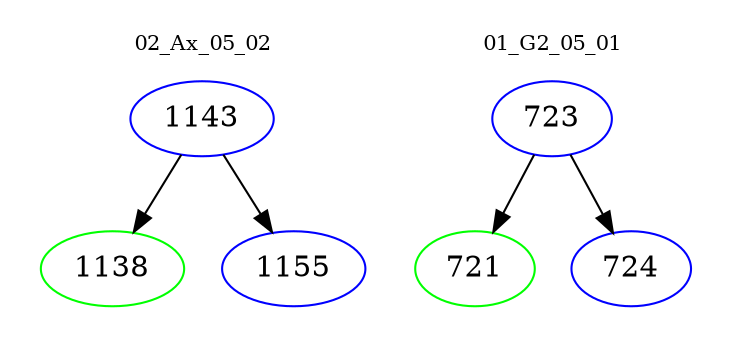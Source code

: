 digraph{
subgraph cluster_0 {
color = white
label = "02_Ax_05_02";
fontsize=10;
T0_1143 [label="1143", color="blue"]
T0_1143 -> T0_1138 [color="black"]
T0_1138 [label="1138", color="green"]
T0_1143 -> T0_1155 [color="black"]
T0_1155 [label="1155", color="blue"]
}
subgraph cluster_1 {
color = white
label = "01_G2_05_01";
fontsize=10;
T1_723 [label="723", color="blue"]
T1_723 -> T1_721 [color="black"]
T1_721 [label="721", color="green"]
T1_723 -> T1_724 [color="black"]
T1_724 [label="724", color="blue"]
}
}
